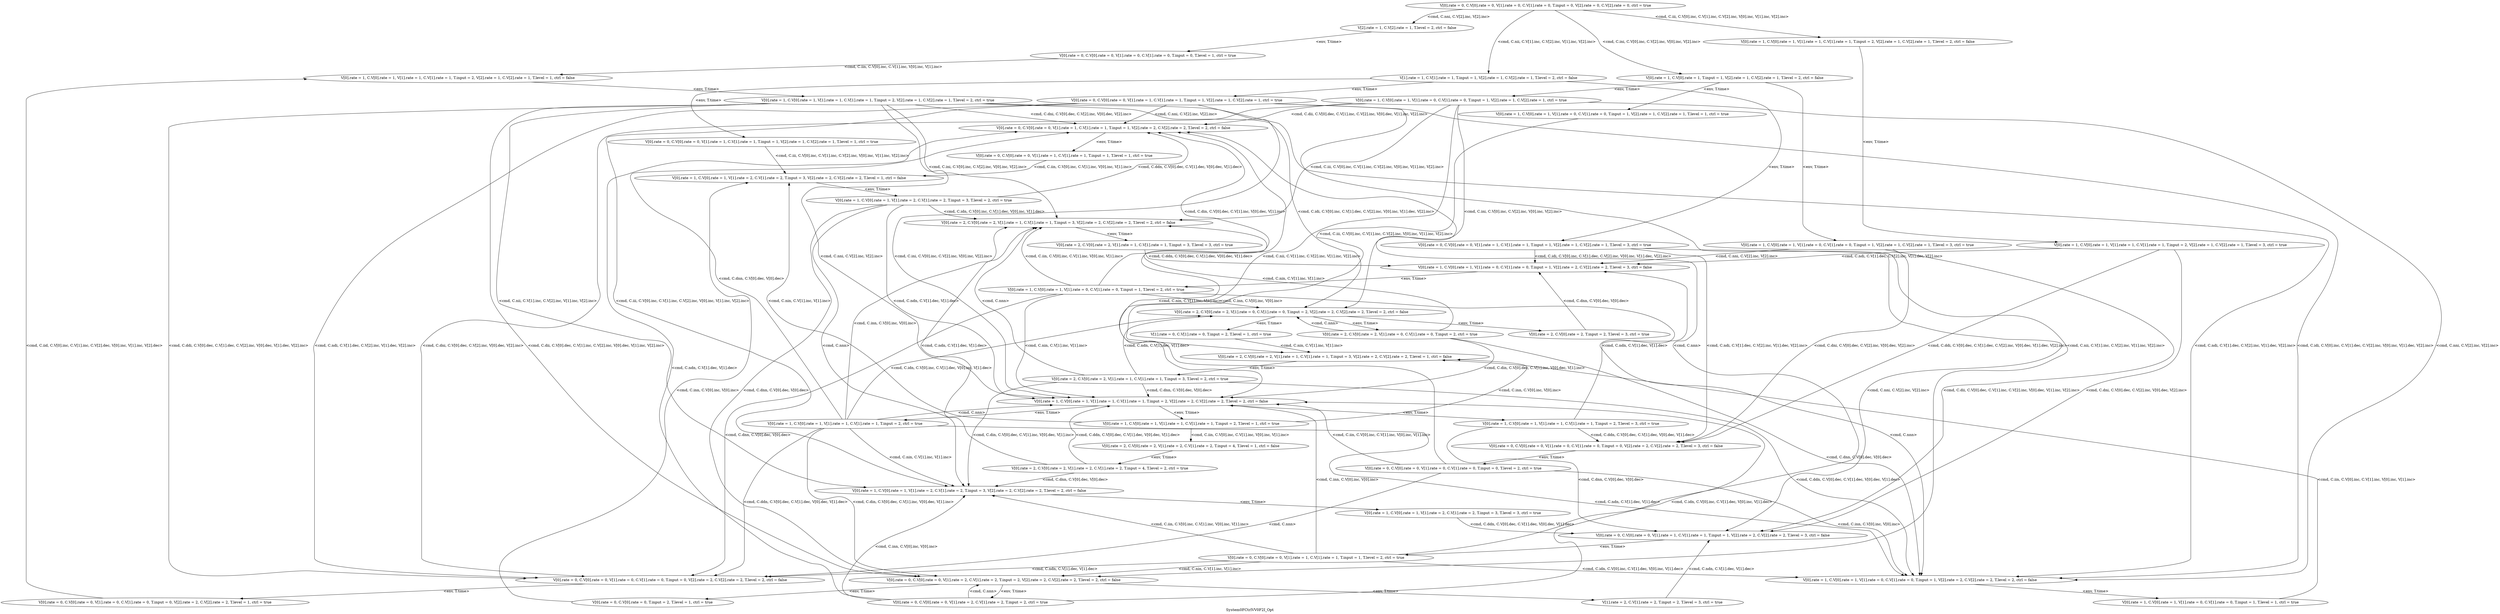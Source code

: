 digraph StateGraph {
  label="System0FCtrlVV0F2I_Opt";
  N0x55a16dfd92f1 [label="V[0].rate = 0, C.V[0].rate = 0, V[1].rate = 0, C.V[1].rate = 0, T.input = 0, V[2].rate = 0, C.V[2].rate = 0, ctrl = true"];
  N0x55a16dfd92f1 -> N0x55a16f673d71 [label="<cmd, C.nni, C.V[2].inc, V[2].inc>"];
  N0x55a16dfd92f1 -> N0x55a16f673ed1 [label="<cmd, C.nii, C.V[1].inc, C.V[2].inc, V[1].inc, V[2].inc>"];
  N0x55a16dfd92f1 -> N0x55a16f6740c1 [label="<cmd, C.ini, C.V[0].inc, C.V[2].inc, V[0].inc, V[2].inc>"];
  N0x55a16dfd92f1 -> N0x55a16f674241 [label="<cmd, C.iii, C.V[0].inc, C.V[1].inc, C.V[2].inc, V[0].inc, V[1].inc, V[2].inc>"];
  N0x55a16f674511 [label="V[0].rate = 0, C.V[0].rate = 0, V[1].rate = 0, C.V[1].rate = 0, T.input = 0, T.level = 1, ctrl = true"];
  N0x55a16f674511 -> N0x55a16f674901 [label="<cmd, C.iin, C.V[0].inc, C.V[1].inc, V[0].inc, V[1].inc>"];
  N0x55a16f673d71 [label="V[2].rate = 1, C.V[2].rate = 1, T.level = 2, ctrl = false"];
  N0x55a16f673d71 -> N0x55a16f674511 [label="<env, T.time>"];
  N0x55a16ebc4861 [label="V[0].rate = 0, C.V[0].rate = 0, V[1].rate = 0, C.V[1].rate = 0, T.input = 0, V[2].rate = 2, C.V[2].rate = 2, T.level = 1, ctrl = true"];
  N0x55a16ebc4861 -> N0x55a16f674901 [label="<cmd, C.iid, C.V[0].inc, C.V[1].inc, C.V[2].dec, V[0].inc, V[1].inc, V[2].dec>"];
  N0x55a16f6755b1 [label="V[0].rate = 0, C.V[0].rate = 0, V[1].rate = 0, C.V[1].rate = 0, T.input = 0, V[2].rate = 2, C.V[2].rate = 2, T.level = 2, ctrl = false"];
  N0x55a16f6755b1 -> N0x55a16ebc4861 [label="<env, T.time>"];
  N0x55a16f675bc1 [label="V[0].rate = 0, C.V[0].rate = 0, V[1].rate = 0, C.V[1].rate = 0, T.input = 0, T.level = 2, ctrl = true"];
  N0x55a16f675bc1 -> N0x55a16f6755b1 [label="<cmd, C.nnn>"];
  N0x55a16f675bc1 -> N0x55a16f684b61 [label="<cmd, C.nin, C.V[1].inc, V[1].inc>"];
  N0x55a16f675bc1 -> N0x55a16f684d91 [label="<cmd, C.inn, C.V[0].inc, V[0].inc>"];
  N0x55a16f675bc1 -> N0x55a16f685021 [label="<cmd, C.iin, C.V[0].inc, C.V[1].inc, V[0].inc, V[1].inc>"];
  N0x55a16f685361 [label="V[0].rate = 0, C.V[0].rate = 0, V[1].rate = 0, C.V[1].rate = 0, T.input = 0, V[2].rate = 2, C.V[2].rate = 2, T.level = 3, ctrl = false"];
  N0x55a16f685361 -> N0x55a16f675bc1 [label="<env, T.time>"];
  N0x55a16f6868c1 [label="V[0].rate = 0, C.V[0].rate = 0, V[1].rate = 1, C.V[1].rate = 1, T.input = 1, V[2].rate = 1, C.V[2].rate = 1, T.level = 1, ctrl = true"];
  N0x55a16f6868c1 -> N0x55a16f686c41 [label="<cmd, C.iii, C.V[0].inc, C.V[1].inc, C.V[2].inc, V[0].inc, V[1].inc, V[2].inc>"];
  N0x55a16f673ed1 [label="V[1].rate = 1, C.V[1].rate = 1, T.input = 1, V[2].rate = 1, C.V[2].rate = 1, T.level = 2, ctrl = false"];
  N0x55a16f673ed1 -> N0x55a16f6868c1 [label="<env, T.time>"];
  N0x55a16f673ed1 -> N0x55a16f675f91 [label="<env, T.time>"];
  N0x55a16f673ed1 -> N0x55a16f685b81 [label="<env, T.time>"];
  N0x55a16f675f91 [label="V[0].rate = 0, C.V[0].rate = 0, V[1].rate = 1, C.V[1].rate = 1, T.input = 1, V[2].rate = 1, C.V[2].rate = 1, ctrl = true"];
  N0x55a16f675f91 -> N0x55a16f684b61 [label="<cmd, C.nni, C.V[2].inc, V[2].inc>"];
  N0x55a16f675f91 -> N0x55a16f687be1 [label="<cmd, C.nii, C.V[1].inc, C.V[2].inc, V[1].inc, V[2].inc>"];
  N0x55a16f675f91 -> N0x55a16f6755b1 [label="<cmd, C.ndi, C.V[1].dec, C.V[2].inc, V[1].dec, V[2].inc>"];
  N0x55a16f675f91 -> N0x55a16f685021 [label="<cmd, C.ini, C.V[0].inc, C.V[2].inc, V[0].inc, V[2].inc>"];
  N0x55a16f675f91 -> N0x55a16f688071 [label="<cmd, C.iii, C.V[0].inc, C.V[1].inc, C.V[2].inc, V[0].inc, V[1].inc, V[2].inc>"];
  N0x55a16f675f91 -> N0x55a16f684d91 [label="<cmd, C.idi, C.V[0].inc, C.V[1].dec, C.V[2].inc, V[0].inc, V[1].dec, V[2].inc>"];
  N0x55a16f685b81 [label="V[0].rate = 0, C.V[0].rate = 0, V[1].rate = 1, C.V[1].rate = 1, T.input = 1, V[2].rate = 1, C.V[2].rate = 1, T.level = 3, ctrl = true"];
  N0x55a16f685b81 -> N0x55a16f688dd1 [label="<cmd, C.nni, C.V[2].inc, V[2].inc>"];
  N0x55a16f685b81 -> N0x55a16f685361 [label="<cmd, C.ndi, C.V[1].dec, C.V[2].inc, V[1].dec, V[2].inc>"];
  N0x55a16f685b81 -> N0x55a16f689091 [label="<cmd, C.idi, C.V[0].inc, C.V[1].dec, C.V[2].inc, V[0].inc, V[1].dec, V[2].inc>"];
  N0x55a16f689751 [label="V[0].rate = 0, C.V[0].rate = 0, V[1].rate = 1, C.V[1].rate = 1, T.input = 1, T.level = 1, ctrl = true"];
  N0x55a16f689751 -> N0x55a16f686c41 [label="<cmd, C.iin, C.V[0].inc, C.V[1].inc, V[0].inc, V[1].inc>"];
  N0x55a16f684b61 [label="V[0].rate = 0, C.V[0].rate = 0, V[1].rate = 1, C.V[1].rate = 1, T.input = 1, V[2].rate = 2, C.V[2].rate = 2, T.level = 2, ctrl = false"];
  N0x55a16f684b61 -> N0x55a16f689751 [label="<env, T.time>"];
  N0x55a16f675d31 [label="V[0].rate = 0, C.V[0].rate = 0, V[1].rate = 1, C.V[1].rate = 1, T.input = 1, T.level = 2, ctrl = true"];
  N0x55a16f675d31 -> N0x55a16f684b61 [label="<cmd, C.nnn>"];
  N0x55a16f675d31 -> N0x55a16f687be1 [label="<cmd, C.nin, C.V[1].inc, V[1].inc>"];
  N0x55a16f675d31 -> N0x55a16f6755b1 [label="<cmd, C.ndn, C.V[1].dec, V[1].dec>"];
  N0x55a16f675d31 -> N0x55a16f685021 [label="<cmd, C.inn, C.V[0].inc, V[0].inc>"];
  N0x55a16f675d31 -> N0x55a16f688071 [label="<cmd, C.iin, C.V[0].inc, C.V[1].inc, V[0].inc, V[1].inc>"];
  N0x55a16f675d31 -> N0x55a16f684d91 [label="<cmd, C.idn, C.V[0].inc, C.V[1].dec, V[0].inc, V[1].dec>"];
  N0x55a16f688dd1 [label="V[0].rate = 0, C.V[0].rate = 0, V[1].rate = 1, C.V[1].rate = 1, T.input = 1, V[2].rate = 2, C.V[2].rate = 2, T.level = 3, ctrl = false"];
  N0x55a16f688dd1 -> N0x55a16f675d31 [label="<env, T.time>"];
  N0x55a16f68c9d1 [label="V[0].rate = 0, C.V[0].rate = 0, T.input = 2, T.level = 1, ctrl = true"];
  N0x55a16f68c9d1 -> N0x55a16f686c41 [label="<cmd, C.inn, C.V[0].inc, V[0].inc>"];
  N0x55a16f687be1 [label="V[0].rate = 0, C.V[0].rate = 0, V[1].rate = 2, C.V[1].rate = 2, T.input = 2, V[2].rate = 2, C.V[2].rate = 2, T.level = 2, ctrl = false"];
  N0x55a16f687be1 -> N0x55a16f68c9d1 [label="<env, T.time>"];
  N0x55a16f687be1 -> N0x55a16f68a2e1 [label="<env, T.time>"];
  N0x55a16f687be1 -> N0x55a16f68bda1 [label="<env, T.time>"];
  N0x55a16f68a2e1 [label="V[0].rate = 0, C.V[0].rate = 0, V[1].rate = 2, C.V[1].rate = 2, T.input = 2, ctrl = true"];
  N0x55a16f68a2e1 -> N0x55a16f687be1 [label="<cmd, C.nnn>"];
  N0x55a16f68a2e1 -> N0x55a16f684b61 [label="<cmd, C.ndn, C.V[1].dec, V[1].dec>"];
  N0x55a16f68a2e1 -> N0x55a16f688071 [label="<cmd, C.inn, C.V[0].inc, V[0].inc>"];
  N0x55a16f68a2e1 -> N0x55a16f685021 [label="<cmd, C.idn, C.V[0].inc, C.V[1].dec, V[0].inc, V[1].dec>"];
  N0x55a16f68bda1 [label="V[1].rate = 2, C.V[1].rate = 2, T.input = 2, T.level = 3, ctrl = true"];
  N0x55a16f68bda1 -> N0x55a16f688dd1 [label="<cmd, C.ndn, C.V[1].dec, V[1].dec>"];
  N0x55a16f68e851 [label="V[0].rate = 1, C.V[0].rate = 1, V[1].rate = 0, C.V[1].rate = 0, T.input = 1, V[2].rate = 1, C.V[2].rate = 1, T.level = 1, ctrl = true"];
  N0x55a16f68e851 -> N0x55a16f68eb61 [label="<cmd, C.iii, C.V[0].inc, C.V[1].inc, C.V[2].inc, V[0].inc, V[1].inc, V[2].inc>"];
  N0x55a16f6740c1 [label="V[0].rate = 1, C.V[0].rate = 1, T.input = 1, V[2].rate = 1, C.V[2].rate = 1, T.level = 2, ctrl = false"];
  N0x55a16f6740c1 -> N0x55a16f68e851 [label="<env, T.time>"];
  N0x55a16f6740c1 -> N0x55a16f6763e1 [label="<env, T.time>"];
  N0x55a16f6740c1 -> N0x55a16f685db1 [label="<env, T.time>"];
  N0x55a16f6763e1 [label="V[0].rate = 1, C.V[0].rate = 1, V[1].rate = 0, C.V[1].rate = 0, T.input = 1, V[2].rate = 1, C.V[2].rate = 1, ctrl = true"];
  N0x55a16f6763e1 -> N0x55a16f684d91 [label="<cmd, C.nni, C.V[2].inc, V[2].inc>"];
  N0x55a16f6763e1 -> N0x55a16f685021 [label="<cmd, C.nii, C.V[1].inc, C.V[2].inc, V[1].inc, V[2].inc>"];
  N0x55a16f6763e1 -> N0x55a16f699521 [label="<cmd, C.ini, C.V[0].inc, C.V[2].inc, V[0].inc, V[2].inc>"];
  N0x55a16f6763e1 -> N0x55a16f699791 [label="<cmd, C.iii, C.V[0].inc, C.V[1].inc, C.V[2].inc, V[0].inc, V[1].inc, V[2].inc>"];
  N0x55a16f6763e1 -> N0x55a16f6755b1 [label="<cmd, C.dni, C.V[0].dec, C.V[2].inc, V[0].dec, V[2].inc>"];
  N0x55a16f6763e1 -> N0x55a16f684b61 [label="<cmd, C.dii, C.V[0].dec, C.V[1].inc, C.V[2].inc, V[0].dec, V[1].inc, V[2].inc>"];
  N0x55a16f685db1 [label="V[0].rate = 1, C.V[0].rate = 1, V[1].rate = 0, C.V[1].rate = 0, T.input = 1, V[2].rate = 1, C.V[2].rate = 1, T.level = 3, ctrl = true"];
  N0x55a16f685db1 -> N0x55a16f689091 [label="<cmd, C.nni, C.V[2].inc, V[2].inc>"];
  N0x55a16f685db1 -> N0x55a16f685361 [label="<cmd, C.dni, C.V[0].dec, C.V[2].inc, V[0].dec, V[2].inc>"];
  N0x55a16f685db1 -> N0x55a16f688dd1 [label="<cmd, C.dii, C.V[0].dec, C.V[1].inc, C.V[2].inc, V[0].dec, V[1].inc, V[2].inc>"];
  N0x55a16f69a381 [label="V[0].rate = 1, C.V[0].rate = 1, V[1].rate = 0, C.V[1].rate = 0, T.input = 1, T.level = 1, ctrl = true"];
  N0x55a16f69a381 -> N0x55a16f68eb61 [label="<cmd, C.iin, C.V[0].inc, C.V[1].inc, V[0].inc, V[1].inc>"];
  N0x55a16f684d91 [label="V[0].rate = 1, C.V[0].rate = 1, V[1].rate = 0, C.V[1].rate = 0, T.input = 1, V[2].rate = 2, C.V[2].rate = 2, T.level = 2, ctrl = false"];
  N0x55a16f684d91 -> N0x55a16f69a381 [label="<env, T.time>"];
  N0x55a16f6761e1 [label="V[0].rate = 1, C.V[0].rate = 1, V[1].rate = 0, C.V[1].rate = 0, T.input = 1, T.level = 2, ctrl = true"];
  N0x55a16f6761e1 -> N0x55a16f684d91 [label="<cmd, C.nnn>"];
  N0x55a16f6761e1 -> N0x55a16f685021 [label="<cmd, C.nin, C.V[1].inc, V[1].inc>"];
  N0x55a16f6761e1 -> N0x55a16f699521 [label="<cmd, C.inn, C.V[0].inc, V[0].inc>"];
  N0x55a16f6761e1 -> N0x55a16f699791 [label="<cmd, C.iin, C.V[0].inc, C.V[1].inc, V[0].inc, V[1].inc>"];
  N0x55a16f6761e1 -> N0x55a16f6755b1 [label="<cmd, C.dnn, C.V[0].dec, V[0].dec>"];
  N0x55a16f6761e1 -> N0x55a16f684b61 [label="<cmd, C.din, C.V[0].dec, C.V[1].inc, V[0].dec, V[1].inc>"];
  N0x55a16f689091 [label="V[0].rate = 1, C.V[0].rate = 1, V[1].rate = 0, C.V[1].rate = 0, T.input = 1, V[2].rate = 2, C.V[2].rate = 2, T.level = 3, ctrl = false"];
  N0x55a16f689091 -> N0x55a16f6761e1 [label="<env, T.time>"];
  N0x55a16f674901 [label="V[0].rate = 1, C.V[0].rate = 1, V[1].rate = 1, C.V[1].rate = 1, T.input = 2, V[2].rate = 1, C.V[2].rate = 1, T.level = 1, ctrl = false"];
  N0x55a16f674901 -> N0x55a16f676921 [label="<env, T.time>"];
  N0x55a16f674241 [label="V[0].rate = 1, C.V[0].rate = 1, V[1].rate = 1, C.V[1].rate = 1, T.input = 2, V[2].rate = 1, C.V[2].rate = 1, T.level = 2, ctrl = false"];
  N0x55a16f674241 -> N0x55a16f686491 [label="<env, T.time>"];
  N0x55a16f676921 [label="V[0].rate = 1, C.V[0].rate = 1, V[1].rate = 1, C.V[1].rate = 1, T.input = 2, V[2].rate = 1, C.V[2].rate = 1, T.level = 2, ctrl = true"];
  N0x55a16f676921 -> N0x55a16f685021 [label="<cmd, C.nni, C.V[2].inc, V[2].inc>"];
  N0x55a16f676921 -> N0x55a16f688071 [label="<cmd, C.nii, C.V[1].inc, C.V[2].inc, V[1].inc, V[2].inc>"];
  N0x55a16f676921 -> N0x55a16f684d91 [label="<cmd, C.ndi, C.V[1].dec, C.V[2].inc, V[1].dec, V[2].inc>"];
  N0x55a16f676921 -> N0x55a16f699791 [label="<cmd, C.ini, C.V[0].inc, C.V[2].inc, V[0].inc, V[2].inc>"];
  N0x55a16f676921 -> N0x55a16f699521 [label="<cmd, C.idi, C.V[0].inc, C.V[1].dec, C.V[2].inc, V[0].inc, V[1].dec, V[2].inc>"];
  N0x55a16f676921 -> N0x55a16f684b61 [label="<cmd, C.dni, C.V[0].dec, C.V[2].inc, V[0].dec, V[2].inc>"];
  N0x55a16f676921 -> N0x55a16f687be1 [label="<cmd, C.dii, C.V[0].dec, C.V[1].inc, C.V[2].inc, V[0].dec, V[1].inc, V[2].inc>"];
  N0x55a16f676921 -> N0x55a16f6755b1 [label="<cmd, C.ddi, C.V[0].dec, C.V[1].dec, C.V[2].inc, V[0].dec, V[1].dec, V[2].inc>"];
  N0x55a16f686491 [label="V[0].rate = 1, C.V[0].rate = 1, V[1].rate = 1, C.V[1].rate = 1, T.input = 2, V[2].rate = 1, C.V[2].rate = 1, T.level = 3, ctrl = true"];
  N0x55a16f686491 -> N0x55a16f689091 [label="<cmd, C.ndi, C.V[1].dec, C.V[2].inc, V[1].dec, V[2].inc>"];
  N0x55a16f686491 -> N0x55a16f688dd1 [label="<cmd, C.dni, C.V[0].dec, C.V[2].inc, V[0].dec, V[2].inc>"];
  N0x55a16f686491 -> N0x55a16f685361 [label="<cmd, C.ddi, C.V[0].dec, C.V[1].dec, C.V[2].inc, V[0].dec, V[1].dec, V[2].inc>"];
  N0x55a16f69e271 [label="V[0].rate = 1, C.V[0].rate = 1, V[1].rate = 1, C.V[1].rate = 1, T.input = 2, T.level = 1, ctrl = true"];
  N0x55a16f69e271 -> N0x55a16f686c41 [label="<cmd, C.nin, C.V[1].inc, V[1].inc>"];
  N0x55a16f69e271 -> N0x55a16f68eb61 [label="<cmd, C.inn, C.V[0].inc, V[0].inc>"];
  N0x55a16f69e271 -> N0x55a16f69e7a1 [label="<cmd, C.iin, C.V[0].inc, C.V[1].inc, V[0].inc, V[1].inc>"];
  N0x55a16f685021 [label="V[0].rate = 1, C.V[0].rate = 1, V[1].rate = 1, C.V[1].rate = 1, T.input = 2, V[2].rate = 2, C.V[2].rate = 2, T.level = 2, ctrl = false"];
  N0x55a16f685021 -> N0x55a16f69e271 [label="<env, T.time>"];
  N0x55a16f685021 -> N0x55a16f6766d1 [label="<env, T.time>"];
  N0x55a16f685021 -> N0x55a16f686181 [label="<env, T.time>"];
  N0x55a16f6766d1 [label="V[0].rate = 1, C.V[0].rate = 1, V[1].rate = 1, C.V[1].rate = 1, T.input = 2, ctrl = true"];
  N0x55a16f6766d1 -> N0x55a16f685021 [label="<cmd, C.nnn>"];
  N0x55a16f6766d1 -> N0x55a16f688071 [label="<cmd, C.nin, C.V[1].inc, V[1].inc>"];
  N0x55a16f6766d1 -> N0x55a16f684d91 [label="<cmd, C.ndn, C.V[1].dec, V[1].dec>"];
  N0x55a16f6766d1 -> N0x55a16f699791 [label="<cmd, C.inn, C.V[0].inc, V[0].inc>"];
  N0x55a16f6766d1 -> N0x55a16f699521 [label="<cmd, C.idn, C.V[0].inc, C.V[1].dec, V[0].inc, V[1].dec>"];
  N0x55a16f6766d1 -> N0x55a16f684b61 [label="<cmd, C.dnn, C.V[0].dec, V[0].dec>"];
  N0x55a16f6766d1 -> N0x55a16f687be1 [label="<cmd, C.din, C.V[0].dec, C.V[1].inc, V[0].dec, V[1].inc>"];
  N0x55a16f6766d1 -> N0x55a16f6755b1 [label="<cmd, C.ddn, C.V[0].dec, C.V[1].dec, V[0].dec, V[1].dec>"];
  N0x55a16f686181 [label="V[0].rate = 1, C.V[0].rate = 1, V[1].rate = 1, C.V[1].rate = 1, T.input = 2, T.level = 3, ctrl = true"];
  N0x55a16f686181 -> N0x55a16f689091 [label="<cmd, C.ndn, C.V[1].dec, V[1].dec>"];
  N0x55a16f686181 -> N0x55a16f688dd1 [label="<cmd, C.dnn, C.V[0].dec, V[0].dec>"];
  N0x55a16f686181 -> N0x55a16f685361 [label="<cmd, C.ddn, C.V[0].dec, C.V[1].dec, V[0].dec, V[1].dec>"];
  N0x55a16f686c41 [label="V[0].rate = 1, C.V[0].rate = 1, V[1].rate = 2, C.V[1].rate = 2, T.input = 3, V[2].rate = 2, C.V[2].rate = 2, T.level = 1, ctrl = false"];
  N0x55a16f686c41 -> N0x55a16f68ac21 [label="<env, T.time>"];
  N0x55a16f688071 [label="V[0].rate = 1, C.V[0].rate = 1, V[1].rate = 2, C.V[1].rate = 2, T.input = 3, V[2].rate = 2, C.V[2].rate = 2, T.level = 2, ctrl = false"];
  N0x55a16f688071 -> N0x55a16f68c5f1 [label="<env, T.time>"];
  N0x55a16f68ac21 [label="V[0].rate = 1, C.V[0].rate = 1, V[1].rate = 2, C.V[1].rate = 2, T.input = 3, T.level = 2, ctrl = true"];
  N0x55a16f68ac21 -> N0x55a16f688071 [label="<cmd, C.nnn>"];
  N0x55a16f68ac21 -> N0x55a16f685021 [label="<cmd, C.ndn, C.V[1].dec, V[1].dec>"];
  N0x55a16f68ac21 -> N0x55a16f699791 [label="<cmd, C.idn, C.V[0].inc, C.V[1].dec, V[0].inc, V[1].dec>"];
  N0x55a16f68ac21 -> N0x55a16f687be1 [label="<cmd, C.dnn, C.V[0].dec, V[0].dec>"];
  N0x55a16f68ac21 -> N0x55a16f684b61 [label="<cmd, C.ddn, C.V[0].dec, C.V[1].dec, V[0].dec, V[1].dec>"];
  N0x55a16f68c5f1 [label="V[0].rate = 1, C.V[0].rate = 1, V[1].rate = 2, C.V[1].rate = 2, T.input = 3, T.level = 3, ctrl = true"];
  N0x55a16f68c5f1 -> N0x55a16f688dd1 [label="<cmd, C.ddn, C.V[0].dec, C.V[1].dec, V[0].dec, V[1].dec>"];
  N0x55a16f6af701 [label="V[1].rate = 0, C.V[1].rate = 0, T.input = 2, T.level = 1, ctrl = true"];
  N0x55a16f6af701 -> N0x55a16f68eb61 [label="<cmd, C.nin, C.V[1].inc, V[1].inc>"];
  N0x55a16f699521 [label="V[0].rate = 2, C.V[0].rate = 2, V[1].rate = 0, C.V[1].rate = 0, T.input = 2, V[2].rate = 2, C.V[2].rate = 2, T.level = 2, ctrl = false"];
  N0x55a16f699521 -> N0x55a16f6af701 [label="<env, T.time>"];
  N0x55a16f699521 -> N0x55a16f69b0b1 [label="<env, T.time>"];
  N0x55a16f699521 -> N0x55a16f69c421 [label="<env, T.time>"];
  N0x55a16f69b0b1 [label="V[0].rate = 2, C.V[0].rate = 2, V[1].rate = 0, C.V[1].rate = 0, T.input = 2, ctrl = true"];
  N0x55a16f69b0b1 -> N0x55a16f699521 [label="<cmd, C.nnn>"];
  N0x55a16f69b0b1 -> N0x55a16f699791 [label="<cmd, C.nin, C.V[1].inc, V[1].inc>"];
  N0x55a16f69b0b1 -> N0x55a16f684d91 [label="<cmd, C.dnn, C.V[0].dec, V[0].dec>"];
  N0x55a16f69b0b1 -> N0x55a16f685021 [label="<cmd, C.din, C.V[0].dec, C.V[1].inc, V[0].dec, V[1].inc>"];
  N0x55a16f69c421 [label="V[0].rate = 2, C.V[0].rate = 2, T.input = 2, T.level = 3, ctrl = true"];
  N0x55a16f69c421 -> N0x55a16f689091 [label="<cmd, C.dnn, C.V[0].dec, V[0].dec>"];
  N0x55a16f68eb61 [label="V[0].rate = 2, C.V[0].rate = 2, V[1].rate = 1, C.V[1].rate = 1, T.input = 3, V[2].rate = 2, C.V[2].rate = 2, T.level = 1, ctrl = false"];
  N0x55a16f68eb61 -> N0x55a16f69b2d1 [label="<env, T.time>"];
  N0x55a16f699791 [label="V[0].rate = 2, C.V[0].rate = 2, V[1].rate = 1, C.V[1].rate = 1, T.input = 3, V[2].rate = 2, C.V[2].rate = 2, T.level = 2, ctrl = false"];
  N0x55a16f699791 -> N0x55a16f69c681 [label="<env, T.time>"];
  N0x55a16f69b2d1 [label="V[0].rate = 2, C.V[0].rate = 2, V[1].rate = 1, C.V[1].rate = 1, T.input = 3, T.level = 2, ctrl = true"];
  N0x55a16f69b2d1 -> N0x55a16f699791 [label="<cmd, C.nnn>"];
  N0x55a16f69b2d1 -> N0x55a16f699521 [label="<cmd, C.ndn, C.V[1].dec, V[1].dec>"];
  N0x55a16f69b2d1 -> N0x55a16f685021 [label="<cmd, C.dnn, C.V[0].dec, V[0].dec>"];
  N0x55a16f69b2d1 -> N0x55a16f688071 [label="<cmd, C.din, C.V[0].dec, C.V[1].inc, V[0].dec, V[1].inc>"];
  N0x55a16f69b2d1 -> N0x55a16f684d91 [label="<cmd, C.ddn, C.V[0].dec, C.V[1].dec, V[0].dec, V[1].dec>"];
  N0x55a16f69c681 [label="V[0].rate = 2, C.V[0].rate = 2, V[1].rate = 1, C.V[1].rate = 1, T.input = 3, T.level = 3, ctrl = true"];
  N0x55a16f69c681 -> N0x55a16f689091 [label="<cmd, C.ddn, C.V[0].dec, C.V[1].dec, V[0].dec, V[1].dec>"];
  N0x55a16f69e7a1 [label="V[0].rate = 2, C.V[0].rate = 2, V[1].rate = 2, C.V[1].rate = 2, T.input = 4, T.level = 1, ctrl = false"];
  N0x55a16f69e7a1 -> N0x55a16f69f331 [label="<env, T.time>"];
  N0x55a16f69f331 [label="V[0].rate = 2, C.V[0].rate = 2, V[1].rate = 2, C.V[1].rate = 2, T.input = 4, T.level = 2, ctrl = true"];
  N0x55a16f69f331 -> N0x55a16f699791 [label="<cmd, C.ndn, C.V[1].dec, V[1].dec>"];
  N0x55a16f69f331 -> N0x55a16f688071 [label="<cmd, C.dnn, C.V[0].dec, V[0].dec>"];
  N0x55a16f69f331 -> N0x55a16f685021 [label="<cmd, C.ddn, C.V[0].dec, C.V[1].dec, V[0].dec, V[1].dec>"];
}
